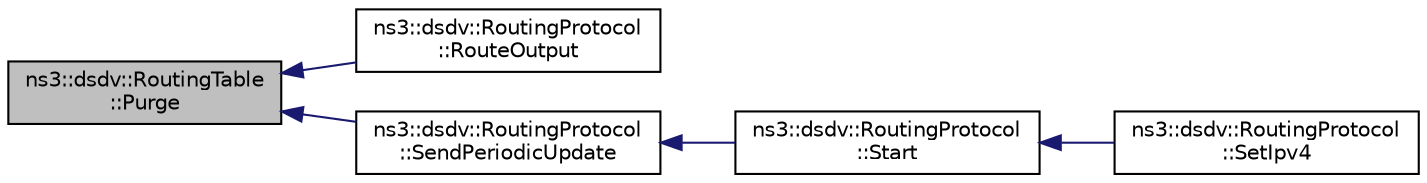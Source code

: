 digraph "ns3::dsdv::RoutingTable::Purge"
{
  edge [fontname="Helvetica",fontsize="10",labelfontname="Helvetica",labelfontsize="10"];
  node [fontname="Helvetica",fontsize="10",shape=record];
  rankdir="LR";
  Node1 [label="ns3::dsdv::RoutingTable\l::Purge",height=0.2,width=0.4,color="black", fillcolor="grey75", style="filled", fontcolor="black"];
  Node1 -> Node2 [dir="back",color="midnightblue",fontsize="10",style="solid"];
  Node2 [label="ns3::dsdv::RoutingProtocol\l::RouteOutput",height=0.2,width=0.4,color="black", fillcolor="white", style="filled",URL="$de/dca/classns3_1_1dsdv_1_1RoutingProtocol.html#af025a37dfb12829be3a1f484c5c926c0",tooltip="Query routing cache for an existing route, for an outbound packet. "];
  Node1 -> Node3 [dir="back",color="midnightblue",fontsize="10",style="solid"];
  Node3 [label="ns3::dsdv::RoutingProtocol\l::SendPeriodicUpdate",height=0.2,width=0.4,color="black", fillcolor="white", style="filled",URL="$de/dca/classns3_1_1dsdv_1_1RoutingProtocol.html#a370e3ca262a505ec0fd30456f82b2aed",tooltip="Broadcasts the entire routing table for every PeriodicUpdateInterval. "];
  Node3 -> Node4 [dir="back",color="midnightblue",fontsize="10",style="solid"];
  Node4 [label="ns3::dsdv::RoutingProtocol\l::Start",height=0.2,width=0.4,color="black", fillcolor="white", style="filled",URL="$de/dca/classns3_1_1dsdv_1_1RoutingProtocol.html#a1e6145b4ecb927243c4758012036c45a",tooltip="Start protocol operation. "];
  Node4 -> Node5 [dir="back",color="midnightblue",fontsize="10",style="solid"];
  Node5 [label="ns3::dsdv::RoutingProtocol\l::SetIpv4",height=0.2,width=0.4,color="black", fillcolor="white", style="filled",URL="$de/dca/classns3_1_1dsdv_1_1RoutingProtocol.html#aab88c62fbd0567cf31d185cb58b23a44"];
}
